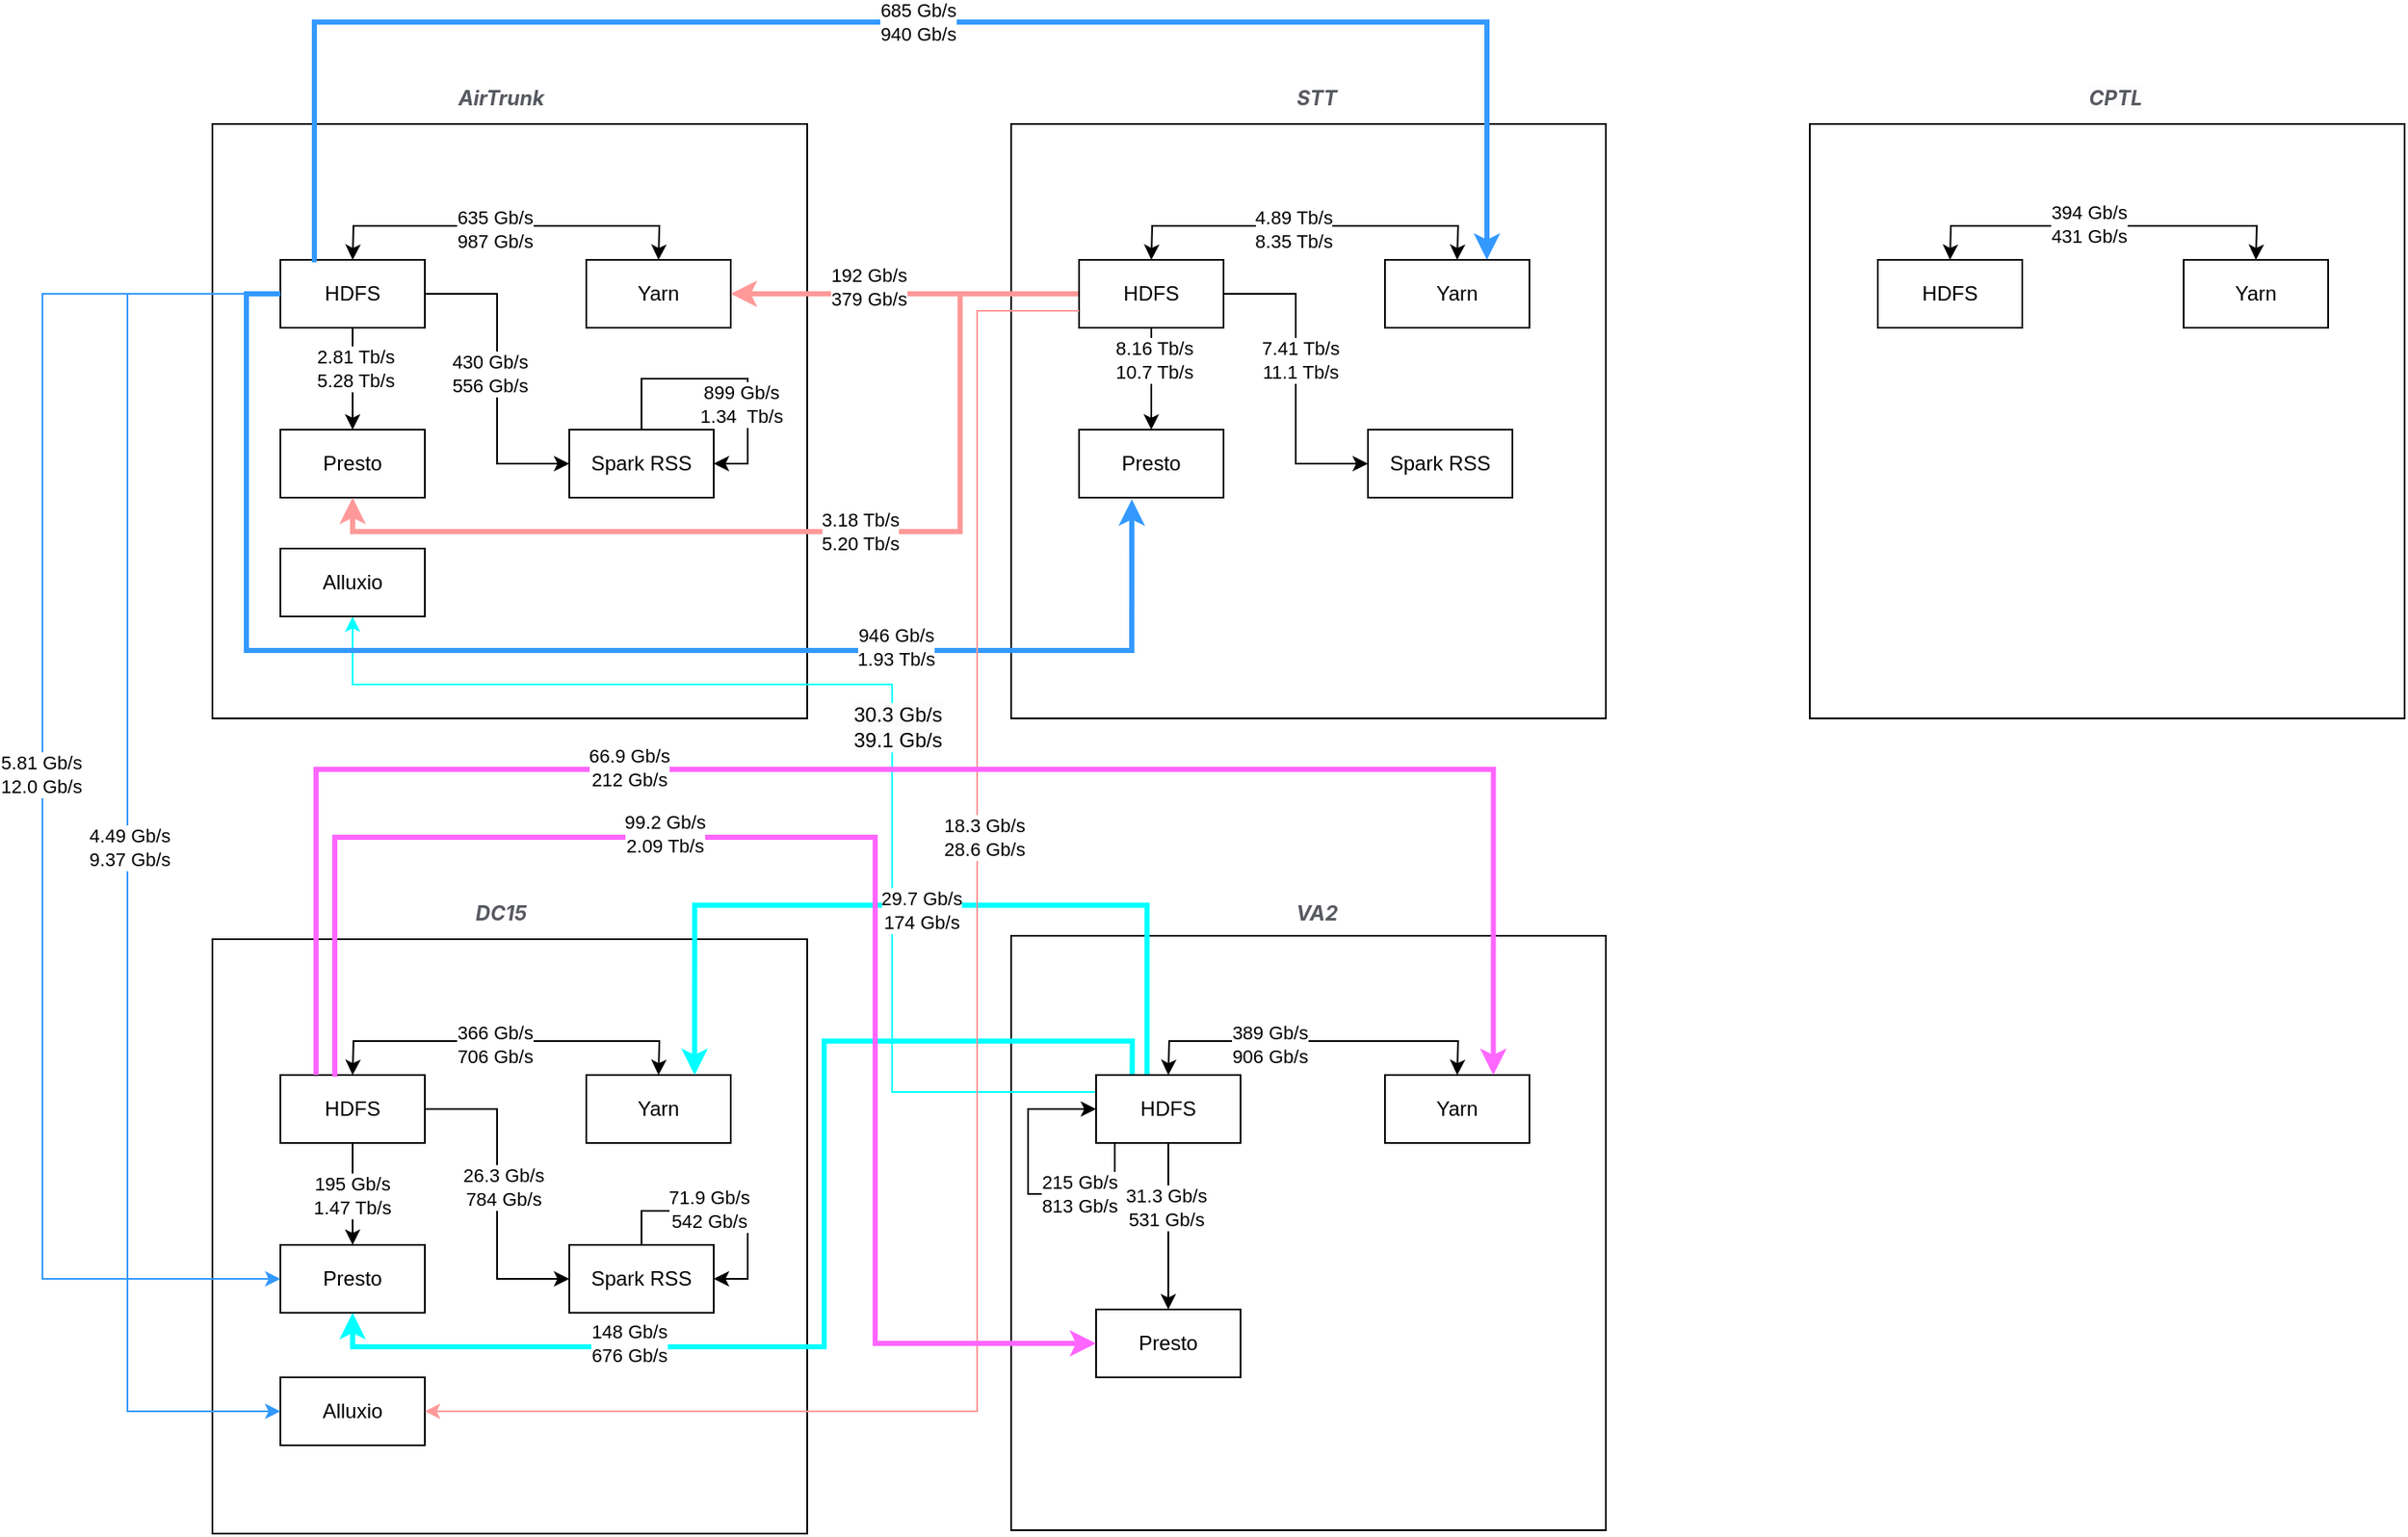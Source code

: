 <mxfile version="24.2.1" type="github">
  <diagram name="Page-1" id="pkXkTNTMqStKs_4qCl2K">
    <mxGraphModel dx="1434" dy="820" grid="1" gridSize="11" guides="1" tooltips="1" connect="1" arrows="1" fold="1" page="1" pageScale="1" pageWidth="1200" pageHeight="1600" math="0" shadow="0">
      <root>
        <mxCell id="0" />
        <mxCell id="1" parent="0" />
        <mxCell id="XeL5gI020Hx5KGhDH3ia-1" value="" style="whiteSpace=wrap;html=1;aspect=fixed;" vertex="1" parent="1">
          <mxGeometry x="280" y="110" width="350" height="350" as="geometry" />
        </mxCell>
        <mxCell id="XeL5gI020Hx5KGhDH3ia-2" value="&lt;span style=&quot;color: rgb(87, 89, 97); font-family: -apple-system, &amp;quot;system-ui&amp;quot;, &amp;quot;PingFang SC&amp;quot;, &amp;quot;Microsoft YaHei&amp;quot;, &amp;quot;Helvetica Neue&amp;quot;, Arial; text-align: left; background-color: rgb(255, 255, 255);&quot;&gt;&lt;i&gt;&lt;b&gt;AirTrunk&lt;/b&gt;&lt;/i&gt;&lt;/span&gt;" style="text;strokeColor=none;align=center;fillColor=none;html=1;verticalAlign=middle;whiteSpace=wrap;rounded=0;" vertex="1" parent="1">
          <mxGeometry x="420" y="80" width="60" height="30" as="geometry" />
        </mxCell>
        <mxCell id="XeL5gI020Hx5KGhDH3ia-23" value="" style="edgeStyle=orthogonalEdgeStyle;rounded=0;orthogonalLoop=1;jettySize=auto;html=1;" edge="1" parent="1" source="XeL5gI020Hx5KGhDH3ia-3" target="XeL5gI020Hx5KGhDH3ia-7">
          <mxGeometry relative="1" as="geometry" />
        </mxCell>
        <mxCell id="XeL5gI020Hx5KGhDH3ia-24" value="2.81 Tb/s&lt;div&gt;5.28 Tb/s&lt;/div&gt;" style="edgeLabel;html=1;align=center;verticalAlign=middle;resizable=0;points=[];" vertex="1" connectable="0" parent="XeL5gI020Hx5KGhDH3ia-23">
          <mxGeometry x="-0.2" y="1" relative="1" as="geometry">
            <mxPoint as="offset" />
          </mxGeometry>
        </mxCell>
        <mxCell id="XeL5gI020Hx5KGhDH3ia-34" style="edgeStyle=orthogonalEdgeStyle;rounded=0;orthogonalLoop=1;jettySize=auto;html=1;entryX=0;entryY=0.5;entryDx=0;entryDy=0;" edge="1" parent="1" source="XeL5gI020Hx5KGhDH3ia-3" target="XeL5gI020Hx5KGhDH3ia-25">
          <mxGeometry relative="1" as="geometry" />
        </mxCell>
        <mxCell id="XeL5gI020Hx5KGhDH3ia-35" value="430 Gb/s&lt;div&gt;556 Gb/s&lt;/div&gt;" style="edgeLabel;html=1;align=center;verticalAlign=middle;resizable=0;points=[];" vertex="1" connectable="0" parent="XeL5gI020Hx5KGhDH3ia-34">
          <mxGeometry x="-0.04" y="-5" relative="1" as="geometry">
            <mxPoint as="offset" />
          </mxGeometry>
        </mxCell>
        <mxCell id="XeL5gI020Hx5KGhDH3ia-3" value="HDFS" style="rounded=0;whiteSpace=wrap;html=1;" vertex="1" parent="1">
          <mxGeometry x="320" y="190" width="85" height="40" as="geometry" />
        </mxCell>
        <mxCell id="XeL5gI020Hx5KGhDH3ia-4" value="Yarn" style="rounded=0;whiteSpace=wrap;html=1;" vertex="1" parent="1">
          <mxGeometry x="500" y="190" width="85" height="40" as="geometry" />
        </mxCell>
        <mxCell id="XeL5gI020Hx5KGhDH3ia-7" value="Presto" style="rounded=0;whiteSpace=wrap;html=1;" vertex="1" parent="1">
          <mxGeometry x="320" y="290" width="85" height="40" as="geometry" />
        </mxCell>
        <mxCell id="XeL5gI020Hx5KGhDH3ia-32" value="" style="edgeStyle=orthogonalEdgeStyle;rounded=0;orthogonalLoop=1;jettySize=auto;html=1;entryX=1;entryY=0.5;entryDx=0;entryDy=0;" edge="1" parent="1" source="XeL5gI020Hx5KGhDH3ia-25" target="XeL5gI020Hx5KGhDH3ia-25">
          <mxGeometry relative="1" as="geometry">
            <Array as="points">
              <mxPoint x="533" y="260" />
              <mxPoint x="595" y="260" />
              <mxPoint x="595" y="310" />
            </Array>
          </mxGeometry>
        </mxCell>
        <mxCell id="XeL5gI020Hx5KGhDH3ia-33" value="899 Gb/s&lt;div&gt;1.34&amp;nbsp; Tb/s&lt;/div&gt;" style="edgeLabel;html=1;align=center;verticalAlign=middle;resizable=0;points=[];" vertex="1" connectable="0" parent="XeL5gI020Hx5KGhDH3ia-32">
          <mxGeometry x="0.439" y="-4" relative="1" as="geometry">
            <mxPoint y="-10" as="offset" />
          </mxGeometry>
        </mxCell>
        <mxCell id="XeL5gI020Hx5KGhDH3ia-25" value="Spark RSS" style="rounded=0;whiteSpace=wrap;html=1;" vertex="1" parent="1">
          <mxGeometry x="490" y="290" width="85" height="40" as="geometry" />
        </mxCell>
        <mxCell id="XeL5gI020Hx5KGhDH3ia-50" value="" style="endArrow=classic;startArrow=classic;html=1;rounded=0;exitX=0.5;exitY=0;exitDx=0;exitDy=0;entryX=0.5;entryY=0;entryDx=0;entryDy=0;" edge="1" parent="1" source="XeL5gI020Hx5KGhDH3ia-3" target="XeL5gI020Hx5KGhDH3ia-4">
          <mxGeometry width="50" height="50" relative="1" as="geometry">
            <mxPoint x="570" y="390" as="sourcePoint" />
            <mxPoint x="620" y="340" as="targetPoint" />
            <Array as="points">
              <mxPoint x="363" y="170" />
              <mxPoint x="460" y="170" />
              <mxPoint x="543" y="170" />
            </Array>
          </mxGeometry>
        </mxCell>
        <mxCell id="XeL5gI020Hx5KGhDH3ia-51" value="635 Gb/s&lt;div&gt;987 Gb/s&lt;/div&gt;" style="edgeLabel;html=1;align=center;verticalAlign=middle;resizable=0;points=[];" vertex="1" connectable="0" parent="XeL5gI020Hx5KGhDH3ia-50">
          <mxGeometry x="-0.064" y="-2" relative="1" as="geometry">
            <mxPoint as="offset" />
          </mxGeometry>
        </mxCell>
        <mxCell id="XeL5gI020Hx5KGhDH3ia-53" value="" style="whiteSpace=wrap;html=1;aspect=fixed;" vertex="1" parent="1">
          <mxGeometry x="750" y="110" width="350" height="350" as="geometry" />
        </mxCell>
        <mxCell id="XeL5gI020Hx5KGhDH3ia-54" value="" style="edgeStyle=orthogonalEdgeStyle;rounded=0;orthogonalLoop=1;jettySize=auto;html=1;" edge="1" source="XeL5gI020Hx5KGhDH3ia-58" target="XeL5gI020Hx5KGhDH3ia-60" parent="1">
          <mxGeometry relative="1" as="geometry" />
        </mxCell>
        <mxCell id="XeL5gI020Hx5KGhDH3ia-69" value="8.16 Tb/s&lt;div&gt;10.7 Tb/s&lt;/div&gt;" style="edgeLabel;html=1;align=center;verticalAlign=middle;resizable=0;points=[];" vertex="1" connectable="0" parent="XeL5gI020Hx5KGhDH3ia-54">
          <mxGeometry x="-0.367" y="1" relative="1" as="geometry">
            <mxPoint as="offset" />
          </mxGeometry>
        </mxCell>
        <mxCell id="XeL5gI020Hx5KGhDH3ia-56" style="edgeStyle=orthogonalEdgeStyle;rounded=0;orthogonalLoop=1;jettySize=auto;html=1;entryX=0;entryY=0.5;entryDx=0;entryDy=0;" edge="1" source="XeL5gI020Hx5KGhDH3ia-58" target="XeL5gI020Hx5KGhDH3ia-63" parent="1">
          <mxGeometry relative="1" as="geometry" />
        </mxCell>
        <mxCell id="XeL5gI020Hx5KGhDH3ia-72" value="7.41 Tb/s&lt;div&gt;11.1 Tb/s&lt;/div&gt;" style="edgeLabel;html=1;align=center;verticalAlign=middle;resizable=0;points=[];" vertex="1" connectable="0" parent="XeL5gI020Hx5KGhDH3ia-56">
          <mxGeometry x="-0.119" y="2" relative="1" as="geometry">
            <mxPoint as="offset" />
          </mxGeometry>
        </mxCell>
        <mxCell id="XeL5gI020Hx5KGhDH3ia-152" style="edgeStyle=orthogonalEdgeStyle;rounded=0;orthogonalLoop=1;jettySize=auto;html=1;entryX=0.5;entryY=1;entryDx=0;entryDy=0;strokeColor=#FF9999;strokeWidth=3;" edge="1" parent="1" source="XeL5gI020Hx5KGhDH3ia-58" target="XeL5gI020Hx5KGhDH3ia-7">
          <mxGeometry relative="1" as="geometry">
            <Array as="points">
              <mxPoint x="720" y="210" />
              <mxPoint x="720" y="350" />
              <mxPoint x="363" y="350" />
            </Array>
          </mxGeometry>
        </mxCell>
        <mxCell id="XeL5gI020Hx5KGhDH3ia-153" value="3.18 Tb/s&lt;div&gt;5.20 Tb/s&lt;/div&gt;" style="edgeLabel;html=1;align=center;verticalAlign=middle;resizable=0;points=[];" vertex="1" connectable="0" parent="XeL5gI020Hx5KGhDH3ia-152">
          <mxGeometry x="-0.084" relative="1" as="geometry">
            <mxPoint as="offset" />
          </mxGeometry>
        </mxCell>
        <mxCell id="XeL5gI020Hx5KGhDH3ia-159" style="edgeStyle=orthogonalEdgeStyle;rounded=0;orthogonalLoop=1;jettySize=auto;html=1;strokeColor=#FF9999;strokeWidth=3;" edge="1" parent="1" source="XeL5gI020Hx5KGhDH3ia-58" target="XeL5gI020Hx5KGhDH3ia-4">
          <mxGeometry relative="1" as="geometry" />
        </mxCell>
        <mxCell id="XeL5gI020Hx5KGhDH3ia-160" value="192 Gb/s&lt;div&gt;379 Gb/s&lt;/div&gt;" style="edgeLabel;html=1;align=center;verticalAlign=middle;resizable=0;points=[];" vertex="1" connectable="0" parent="XeL5gI020Hx5KGhDH3ia-159">
          <mxGeometry x="0.21" y="-4" relative="1" as="geometry">
            <mxPoint as="offset" />
          </mxGeometry>
        </mxCell>
        <mxCell id="XeL5gI020Hx5KGhDH3ia-58" value="HDFS" style="rounded=0;whiteSpace=wrap;html=1;" vertex="1" parent="1">
          <mxGeometry x="790" y="190" width="85" height="40" as="geometry" />
        </mxCell>
        <mxCell id="XeL5gI020Hx5KGhDH3ia-59" value="Yarn" style="rounded=0;whiteSpace=wrap;html=1;" vertex="1" parent="1">
          <mxGeometry x="970" y="190" width="85" height="40" as="geometry" />
        </mxCell>
        <mxCell id="XeL5gI020Hx5KGhDH3ia-60" value="Presto" style="rounded=0;whiteSpace=wrap;html=1;" vertex="1" parent="1">
          <mxGeometry x="790" y="290" width="85" height="40" as="geometry" />
        </mxCell>
        <mxCell id="XeL5gI020Hx5KGhDH3ia-63" value="Spark RSS" style="rounded=0;whiteSpace=wrap;html=1;" vertex="1" parent="1">
          <mxGeometry x="960" y="290" width="85" height="40" as="geometry" />
        </mxCell>
        <mxCell id="XeL5gI020Hx5KGhDH3ia-64" value="" style="endArrow=classic;startArrow=classic;html=1;rounded=0;exitX=0.5;exitY=0;exitDx=0;exitDy=0;entryX=0.5;entryY=0;entryDx=0;entryDy=0;" edge="1" source="XeL5gI020Hx5KGhDH3ia-58" target="XeL5gI020Hx5KGhDH3ia-59" parent="1">
          <mxGeometry width="50" height="50" relative="1" as="geometry">
            <mxPoint x="1040" y="390" as="sourcePoint" />
            <mxPoint x="1090" y="340" as="targetPoint" />
            <Array as="points">
              <mxPoint x="833" y="170" />
              <mxPoint x="930" y="170" />
              <mxPoint x="1013" y="170" />
            </Array>
          </mxGeometry>
        </mxCell>
        <mxCell id="XeL5gI020Hx5KGhDH3ia-65" value="&lt;div&gt;4.89 Tb/s&lt;/div&gt;&lt;div&gt;8.35 Tb/s&lt;/div&gt;" style="edgeLabel;html=1;align=center;verticalAlign=middle;resizable=0;points=[];" vertex="1" connectable="0" parent="XeL5gI020Hx5KGhDH3ia-64">
          <mxGeometry x="-0.064" y="-2" relative="1" as="geometry">
            <mxPoint as="offset" />
          </mxGeometry>
        </mxCell>
        <mxCell id="XeL5gI020Hx5KGhDH3ia-68" value="&lt;div style=&quot;text-align: left;&quot;&gt;&lt;font face=&quot;-apple-system, system-ui, PingFang SC, Microsoft YaHei, Helvetica Neue, Arial&quot; color=&quot;#575961&quot;&gt;&lt;span style=&quot;background-color: rgb(255, 255, 255);&quot;&gt;&lt;i&gt;&lt;b&gt;STT&lt;/b&gt;&lt;/i&gt;&lt;/span&gt;&lt;/font&gt;&lt;/div&gt;" style="text;strokeColor=none;align=center;fillColor=none;html=1;verticalAlign=middle;whiteSpace=wrap;rounded=0;" vertex="1" parent="1">
          <mxGeometry x="900" y="80" width="60" height="30" as="geometry" />
        </mxCell>
        <mxCell id="XeL5gI020Hx5KGhDH3ia-75" value="" style="whiteSpace=wrap;html=1;aspect=fixed;" vertex="1" parent="1">
          <mxGeometry x="280" y="590" width="350" height="350" as="geometry" />
        </mxCell>
        <mxCell id="XeL5gI020Hx5KGhDH3ia-76" value="&lt;div style=&quot;text-align: left;&quot;&gt;&lt;font face=&quot;-apple-system, system-ui, PingFang SC, Microsoft YaHei, Helvetica Neue, Arial&quot; color=&quot;#575961&quot;&gt;&lt;span style=&quot;background-color: rgb(255, 255, 255);&quot;&gt;&lt;i&gt;&lt;b&gt;DC15&lt;/b&gt;&lt;/i&gt;&lt;/span&gt;&lt;/font&gt;&lt;/div&gt;" style="text;strokeColor=none;align=center;fillColor=none;html=1;verticalAlign=middle;whiteSpace=wrap;rounded=0;" vertex="1" parent="1">
          <mxGeometry x="420" y="560" width="60" height="30" as="geometry" />
        </mxCell>
        <mxCell id="XeL5gI020Hx5KGhDH3ia-77" value="" style="edgeStyle=orthogonalEdgeStyle;rounded=0;orthogonalLoop=1;jettySize=auto;html=1;" edge="1" source="XeL5gI020Hx5KGhDH3ia-81" target="XeL5gI020Hx5KGhDH3ia-83" parent="1">
          <mxGeometry relative="1" as="geometry" />
        </mxCell>
        <mxCell id="XeL5gI020Hx5KGhDH3ia-103" value="195 Gb/s&lt;div&gt;1.47 Tb/s&lt;/div&gt;" style="edgeLabel;html=1;align=center;verticalAlign=middle;resizable=0;points=[];" vertex="1" connectable="0" parent="XeL5gI020Hx5KGhDH3ia-77">
          <mxGeometry x="0.033" y="-1" relative="1" as="geometry">
            <mxPoint as="offset" />
          </mxGeometry>
        </mxCell>
        <mxCell id="XeL5gI020Hx5KGhDH3ia-79" style="edgeStyle=orthogonalEdgeStyle;rounded=0;orthogonalLoop=1;jettySize=auto;html=1;entryX=0;entryY=0.5;entryDx=0;entryDy=0;" edge="1" source="XeL5gI020Hx5KGhDH3ia-81" target="XeL5gI020Hx5KGhDH3ia-86" parent="1">
          <mxGeometry relative="1" as="geometry" />
        </mxCell>
        <mxCell id="XeL5gI020Hx5KGhDH3ia-104" value="26.3 Gb/s&lt;div&gt;784 Gb/s&lt;/div&gt;" style="edgeLabel;html=1;align=center;verticalAlign=middle;resizable=0;points=[];" vertex="1" connectable="0" parent="XeL5gI020Hx5KGhDH3ia-79">
          <mxGeometry x="-0.043" y="3" relative="1" as="geometry">
            <mxPoint as="offset" />
          </mxGeometry>
        </mxCell>
        <mxCell id="XeL5gI020Hx5KGhDH3ia-81" value="HDFS" style="rounded=0;whiteSpace=wrap;html=1;" vertex="1" parent="1">
          <mxGeometry x="320" y="670" width="85" height="40" as="geometry" />
        </mxCell>
        <mxCell id="XeL5gI020Hx5KGhDH3ia-82" value="Yarn" style="rounded=0;whiteSpace=wrap;html=1;" vertex="1" parent="1">
          <mxGeometry x="500" y="670" width="85" height="40" as="geometry" />
        </mxCell>
        <mxCell id="XeL5gI020Hx5KGhDH3ia-83" value="Presto" style="rounded=0;whiteSpace=wrap;html=1;" vertex="1" parent="1">
          <mxGeometry x="320" y="770" width="85" height="40" as="geometry" />
        </mxCell>
        <mxCell id="XeL5gI020Hx5KGhDH3ia-84" value="" style="edgeStyle=orthogonalEdgeStyle;rounded=0;orthogonalLoop=1;jettySize=auto;html=1;entryX=1;entryY=0.5;entryDx=0;entryDy=0;" edge="1" source="XeL5gI020Hx5KGhDH3ia-86" target="XeL5gI020Hx5KGhDH3ia-86" parent="1">
          <mxGeometry relative="1" as="geometry" />
        </mxCell>
        <mxCell id="XeL5gI020Hx5KGhDH3ia-105" value="71.9 Gb/s&lt;div&gt;542 Gb/s&lt;/div&gt;" style="edgeLabel;html=1;align=center;verticalAlign=middle;resizable=0;points=[];" vertex="1" connectable="0" parent="XeL5gI020Hx5KGhDH3ia-84">
          <mxGeometry x="-0.165" y="1" relative="1" as="geometry">
            <mxPoint as="offset" />
          </mxGeometry>
        </mxCell>
        <mxCell id="XeL5gI020Hx5KGhDH3ia-86" value="Spark RSS" style="rounded=0;whiteSpace=wrap;html=1;" vertex="1" parent="1">
          <mxGeometry x="490" y="770" width="85" height="40" as="geometry" />
        </mxCell>
        <mxCell id="XeL5gI020Hx5KGhDH3ia-87" value="" style="endArrow=classic;startArrow=classic;html=1;rounded=0;exitX=0.5;exitY=0;exitDx=0;exitDy=0;entryX=0.5;entryY=0;entryDx=0;entryDy=0;" edge="1" source="XeL5gI020Hx5KGhDH3ia-81" target="XeL5gI020Hx5KGhDH3ia-82" parent="1">
          <mxGeometry width="50" height="50" relative="1" as="geometry">
            <mxPoint x="570" y="870" as="sourcePoint" />
            <mxPoint x="620" y="820" as="targetPoint" />
            <Array as="points">
              <mxPoint x="363" y="650" />
              <mxPoint x="460" y="650" />
              <mxPoint x="543" y="650" />
            </Array>
          </mxGeometry>
        </mxCell>
        <mxCell id="XeL5gI020Hx5KGhDH3ia-88" value="366 Gb/s&lt;div&gt;706 Gb/s&lt;/div&gt;" style="edgeLabel;html=1;align=center;verticalAlign=middle;resizable=0;points=[];" vertex="1" connectable="0" parent="XeL5gI020Hx5KGhDH3ia-87">
          <mxGeometry x="-0.064" y="-2" relative="1" as="geometry">
            <mxPoint as="offset" />
          </mxGeometry>
        </mxCell>
        <mxCell id="XeL5gI020Hx5KGhDH3ia-89" value="" style="whiteSpace=wrap;html=1;aspect=fixed;" vertex="1" parent="1">
          <mxGeometry x="750" y="588" width="350" height="350" as="geometry" />
        </mxCell>
        <mxCell id="XeL5gI020Hx5KGhDH3ia-90" value="" style="edgeStyle=orthogonalEdgeStyle;rounded=0;orthogonalLoop=1;jettySize=auto;html=1;" edge="1" source="XeL5gI020Hx5KGhDH3ia-94" target="XeL5gI020Hx5KGhDH3ia-96" parent="1">
          <mxGeometry relative="1" as="geometry" />
        </mxCell>
        <mxCell id="XeL5gI020Hx5KGhDH3ia-129" value="31.3 Gb/s&lt;div&gt;531 Gb/s&lt;/div&gt;" style="edgeLabel;html=1;align=center;verticalAlign=middle;resizable=0;points=[];" vertex="1" connectable="0" parent="XeL5gI020Hx5KGhDH3ia-90">
          <mxGeometry x="-0.233" y="-2" relative="1" as="geometry">
            <mxPoint as="offset" />
          </mxGeometry>
        </mxCell>
        <mxCell id="XeL5gI020Hx5KGhDH3ia-168" style="edgeStyle=orthogonalEdgeStyle;rounded=0;orthogonalLoop=1;jettySize=auto;html=1;entryX=0.5;entryY=1;entryDx=0;entryDy=0;exitX=0;exitY=0.25;exitDx=0;exitDy=0;strokeColor=#00FFFF;" edge="1" parent="1" source="XeL5gI020Hx5KGhDH3ia-94" target="XeL5gI020Hx5KGhDH3ia-167">
          <mxGeometry relative="1" as="geometry">
            <Array as="points">
              <mxPoint x="680" y="680" />
              <mxPoint x="680" y="440" />
              <mxPoint x="363" y="440" />
            </Array>
          </mxGeometry>
        </mxCell>
        <mxCell id="XeL5gI020Hx5KGhDH3ia-170" value="&lt;span style=&quot;font-size: 12px; background-color: rgb(251, 251, 251);&quot;&gt;30.3 Gb/s&lt;/span&gt;&lt;div style=&quot;font-size: 12px; background-color: rgb(251, 251, 251);&quot;&gt;39.1 Gb/s&lt;/div&gt;" style="edgeLabel;html=1;align=center;verticalAlign=middle;resizable=0;points=[];" vertex="1" connectable="0" parent="XeL5gI020Hx5KGhDH3ia-168">
          <mxGeometry x="-0.093" y="-3" relative="1" as="geometry">
            <mxPoint y="-10" as="offset" />
          </mxGeometry>
        </mxCell>
        <mxCell id="XeL5gI020Hx5KGhDH3ia-171" style="edgeStyle=orthogonalEdgeStyle;rounded=0;orthogonalLoop=1;jettySize=auto;html=1;entryX=0.5;entryY=1;entryDx=0;entryDy=0;exitX=0.25;exitY=0;exitDx=0;exitDy=0;strokeColor=#00FFFF;strokeWidth=3;" edge="1" parent="1" source="XeL5gI020Hx5KGhDH3ia-94" target="XeL5gI020Hx5KGhDH3ia-83">
          <mxGeometry relative="1" as="geometry">
            <Array as="points">
              <mxPoint x="821" y="650" />
              <mxPoint x="640" y="650" />
              <mxPoint x="640" y="830" />
              <mxPoint x="363" y="830" />
            </Array>
          </mxGeometry>
        </mxCell>
        <mxCell id="XeL5gI020Hx5KGhDH3ia-172" value="148 Gb/s&lt;div&gt;676 Gb/s&lt;/div&gt;" style="edgeLabel;html=1;align=center;verticalAlign=middle;resizable=0;points=[];" vertex="1" connectable="0" parent="XeL5gI020Hx5KGhDH3ia-171">
          <mxGeometry x="0.465" y="-2" relative="1" as="geometry">
            <mxPoint as="offset" />
          </mxGeometry>
        </mxCell>
        <mxCell id="XeL5gI020Hx5KGhDH3ia-175" style="edgeStyle=orthogonalEdgeStyle;rounded=0;orthogonalLoop=1;jettySize=auto;html=1;entryX=0.75;entryY=0;entryDx=0;entryDy=0;strokeColor=#00FFFF;strokeWidth=3;" edge="1" parent="1" source="XeL5gI020Hx5KGhDH3ia-94" target="XeL5gI020Hx5KGhDH3ia-82">
          <mxGeometry relative="1" as="geometry">
            <Array as="points">
              <mxPoint x="830" y="570" />
              <mxPoint x="564" y="570" />
            </Array>
          </mxGeometry>
        </mxCell>
        <mxCell id="XeL5gI020Hx5KGhDH3ia-176" value="29.7 Gb/s&lt;div&gt;174 Gb/s&lt;/div&gt;" style="edgeLabel;html=1;align=center;verticalAlign=middle;resizable=0;points=[];" vertex="1" connectable="0" parent="XeL5gI020Hx5KGhDH3ia-175">
          <mxGeometry x="-0.0" y="3" relative="1" as="geometry">
            <mxPoint as="offset" />
          </mxGeometry>
        </mxCell>
        <mxCell id="XeL5gI020Hx5KGhDH3ia-94" value="HDFS" style="rounded=0;whiteSpace=wrap;html=1;" vertex="1" parent="1">
          <mxGeometry x="800" y="670" width="85" height="40" as="geometry" />
        </mxCell>
        <mxCell id="XeL5gI020Hx5KGhDH3ia-95" value="Yarn" style="rounded=0;whiteSpace=wrap;html=1;" vertex="1" parent="1">
          <mxGeometry x="970" y="670" width="85" height="40" as="geometry" />
        </mxCell>
        <mxCell id="XeL5gI020Hx5KGhDH3ia-96" value="Presto" style="rounded=0;whiteSpace=wrap;html=1;" vertex="1" parent="1">
          <mxGeometry x="800" y="808" width="85" height="40" as="geometry" />
        </mxCell>
        <mxCell id="XeL5gI020Hx5KGhDH3ia-100" value="" style="endArrow=classic;startArrow=classic;html=1;rounded=0;exitX=0.5;exitY=0;exitDx=0;exitDy=0;entryX=0.5;entryY=0;entryDx=0;entryDy=0;" edge="1" source="XeL5gI020Hx5KGhDH3ia-94" target="XeL5gI020Hx5KGhDH3ia-95" parent="1">
          <mxGeometry width="50" height="50" relative="1" as="geometry">
            <mxPoint x="1040" y="870" as="sourcePoint" />
            <mxPoint x="1090" y="820" as="targetPoint" />
            <Array as="points">
              <mxPoint x="843" y="650" />
              <mxPoint x="1013" y="650" />
            </Array>
          </mxGeometry>
        </mxCell>
        <mxCell id="XeL5gI020Hx5KGhDH3ia-138" value="389 Gb/s&lt;div&gt;906 Gb/s&lt;/div&gt;" style="edgeLabel;html=1;align=center;verticalAlign=middle;resizable=0;points=[];" vertex="1" connectable="0" parent="XeL5gI020Hx5KGhDH3ia-100">
          <mxGeometry x="-0.248" y="-2" relative="1" as="geometry">
            <mxPoint as="offset" />
          </mxGeometry>
        </mxCell>
        <mxCell id="XeL5gI020Hx5KGhDH3ia-102" value="&lt;div style=&quot;text-align: left;&quot;&gt;&lt;font face=&quot;-apple-system, system-ui, PingFang SC, Microsoft YaHei, Helvetica Neue, Arial&quot; color=&quot;#575961&quot;&gt;&lt;span style=&quot;background-color: rgb(255, 255, 255);&quot;&gt;&lt;b&gt;&lt;i&gt;VA2&lt;/i&gt;&lt;/b&gt;&lt;/span&gt;&lt;/font&gt;&lt;/div&gt;" style="text;strokeColor=none;align=center;fillColor=none;html=1;verticalAlign=middle;whiteSpace=wrap;rounded=0;" vertex="1" parent="1">
          <mxGeometry x="900" y="560" width="60" height="30" as="geometry" />
        </mxCell>
        <mxCell id="XeL5gI020Hx5KGhDH3ia-106" value="" style="whiteSpace=wrap;html=1;aspect=fixed;" vertex="1" parent="1">
          <mxGeometry x="1220" y="110" width="350" height="350" as="geometry" />
        </mxCell>
        <mxCell id="XeL5gI020Hx5KGhDH3ia-109" value="HDFS" style="rounded=0;whiteSpace=wrap;html=1;" vertex="1" parent="1">
          <mxGeometry x="1260" y="190" width="85" height="40" as="geometry" />
        </mxCell>
        <mxCell id="XeL5gI020Hx5KGhDH3ia-110" value="Yarn" style="rounded=0;whiteSpace=wrap;html=1;" vertex="1" parent="1">
          <mxGeometry x="1440" y="190" width="85" height="40" as="geometry" />
        </mxCell>
        <mxCell id="XeL5gI020Hx5KGhDH3ia-114" value="" style="endArrow=classic;startArrow=classic;html=1;rounded=0;exitX=0.5;exitY=0;exitDx=0;exitDy=0;entryX=0.5;entryY=0;entryDx=0;entryDy=0;" edge="1" source="XeL5gI020Hx5KGhDH3ia-109" target="XeL5gI020Hx5KGhDH3ia-110" parent="1">
          <mxGeometry width="50" height="50" relative="1" as="geometry">
            <mxPoint x="1510" y="390" as="sourcePoint" />
            <mxPoint x="1560" y="340" as="targetPoint" />
            <Array as="points">
              <mxPoint x="1303" y="170" />
              <mxPoint x="1400" y="170" />
              <mxPoint x="1483" y="170" />
            </Array>
          </mxGeometry>
        </mxCell>
        <mxCell id="XeL5gI020Hx5KGhDH3ia-139" value="394 Gb/s&lt;div&gt;431 Gb/s&lt;/div&gt;" style="edgeLabel;html=1;align=center;verticalAlign=middle;resizable=0;points=[];" vertex="1" connectable="0" parent="XeL5gI020Hx5KGhDH3ia-114">
          <mxGeometry x="-0.082" y="1" relative="1" as="geometry">
            <mxPoint as="offset" />
          </mxGeometry>
        </mxCell>
        <mxCell id="XeL5gI020Hx5KGhDH3ia-115" value="&lt;div style=&quot;text-align: left;&quot;&gt;&lt;font face=&quot;-apple-system, system-ui, PingFang SC, Microsoft YaHei, Helvetica Neue, Arial&quot; color=&quot;#575961&quot;&gt;&lt;span style=&quot;background-color: rgba(240, 241, 245, 0.24);&quot;&gt;&lt;i&gt;&lt;b&gt;CPTL&lt;/b&gt;&lt;/i&gt;&lt;/span&gt;&lt;/font&gt;&lt;/div&gt;" style="text;strokeColor=none;align=center;fillColor=none;html=1;verticalAlign=middle;whiteSpace=wrap;rounded=0;" vertex="1" parent="1">
          <mxGeometry x="1370" y="80" width="60" height="30" as="geometry" />
        </mxCell>
        <mxCell id="XeL5gI020Hx5KGhDH3ia-136" style="edgeStyle=orthogonalEdgeStyle;rounded=0;orthogonalLoop=1;jettySize=auto;html=1;entryX=0;entryY=0.5;entryDx=0;entryDy=0;exitX=0.25;exitY=1;exitDx=0;exitDy=0;" edge="1" parent="1" source="XeL5gI020Hx5KGhDH3ia-94" target="XeL5gI020Hx5KGhDH3ia-94">
          <mxGeometry relative="1" as="geometry">
            <Array as="points">
              <mxPoint x="811" y="740" />
              <mxPoint x="760" y="740" />
              <mxPoint x="760" y="690" />
            </Array>
          </mxGeometry>
        </mxCell>
        <mxCell id="XeL5gI020Hx5KGhDH3ia-137" value="215 Gb/s&lt;div&gt;813 Gb/s&lt;/div&gt;" style="edgeLabel;html=1;align=center;verticalAlign=middle;resizable=0;points=[];" vertex="1" connectable="0" parent="XeL5gI020Hx5KGhDH3ia-136">
          <mxGeometry x="-0.324" relative="1" as="geometry">
            <mxPoint as="offset" />
          </mxGeometry>
        </mxCell>
        <mxCell id="XeL5gI020Hx5KGhDH3ia-142" style="edgeStyle=orthogonalEdgeStyle;rounded=0;orthogonalLoop=1;jettySize=auto;html=1;exitX=0.25;exitY=0;exitDx=0;exitDy=0;fillColor=#00FFFF;strokeColor=#3399FF;shadow=0;strokeWidth=3;" edge="1" parent="1" source="XeL5gI020Hx5KGhDH3ia-3">
          <mxGeometry relative="1" as="geometry">
            <mxPoint x="1030" y="190" as="targetPoint" />
            <Array as="points">
              <mxPoint x="340" y="190" />
              <mxPoint x="340" y="50" />
              <mxPoint x="1030" y="50" />
            </Array>
          </mxGeometry>
        </mxCell>
        <mxCell id="XeL5gI020Hx5KGhDH3ia-144" value="685 Gb/s&lt;div&gt;940 Gb/s&lt;/div&gt;" style="edgeLabel;html=1;align=center;verticalAlign=middle;resizable=0;points=[];" vertex="1" connectable="0" parent="XeL5gI020Hx5KGhDH3ia-142">
          <mxGeometry x="0.021" relative="1" as="geometry">
            <mxPoint as="offset" />
          </mxGeometry>
        </mxCell>
        <mxCell id="XeL5gI020Hx5KGhDH3ia-145" style="edgeStyle=orthogonalEdgeStyle;rounded=0;orthogonalLoop=1;jettySize=auto;html=1;entryX=0.365;entryY=1.025;entryDx=0;entryDy=0;entryPerimeter=0;strokeColor=#3399FF;strokeWidth=3;" edge="1" parent="1" source="XeL5gI020Hx5KGhDH3ia-3" target="XeL5gI020Hx5KGhDH3ia-60">
          <mxGeometry relative="1" as="geometry">
            <Array as="points">
              <mxPoint x="300" y="210" />
              <mxPoint x="300" y="420" />
              <mxPoint x="821" y="420" />
            </Array>
          </mxGeometry>
        </mxCell>
        <mxCell id="XeL5gI020Hx5KGhDH3ia-146" value="946 Gb/s&lt;div&gt;1.93 Tb/s&lt;/div&gt;" style="edgeLabel;html=1;align=center;verticalAlign=middle;resizable=0;points=[];" vertex="1" connectable="0" parent="XeL5gI020Hx5KGhDH3ia-145">
          <mxGeometry x="0.457" y="2" relative="1" as="geometry">
            <mxPoint as="offset" />
          </mxGeometry>
        </mxCell>
        <mxCell id="XeL5gI020Hx5KGhDH3ia-147" style="edgeStyle=orthogonalEdgeStyle;rounded=0;orthogonalLoop=1;jettySize=auto;html=1;entryX=0;entryY=0.5;entryDx=0;entryDy=0;strokeColor=#3399FF;" edge="1" parent="1" source="XeL5gI020Hx5KGhDH3ia-3" target="XeL5gI020Hx5KGhDH3ia-83">
          <mxGeometry relative="1" as="geometry">
            <Array as="points">
              <mxPoint x="180" y="210" />
              <mxPoint x="180" y="790" />
            </Array>
          </mxGeometry>
        </mxCell>
        <mxCell id="XeL5gI020Hx5KGhDH3ia-148" value="5.81 Gb/s&lt;div&gt;12.0 Gb/s&lt;/div&gt;" style="edgeLabel;html=1;align=center;verticalAlign=middle;resizable=0;points=[];" vertex="1" connectable="0" parent="XeL5gI020Hx5KGhDH3ia-147">
          <mxGeometry x="-0.016" y="-1" relative="1" as="geometry">
            <mxPoint as="offset" />
          </mxGeometry>
        </mxCell>
        <mxCell id="XeL5gI020Hx5KGhDH3ia-149" value="Alluxio" style="rounded=0;whiteSpace=wrap;html=1;" vertex="1" parent="1">
          <mxGeometry x="320" y="848" width="85" height="40" as="geometry" />
        </mxCell>
        <mxCell id="XeL5gI020Hx5KGhDH3ia-150" style="edgeStyle=orthogonalEdgeStyle;rounded=0;orthogonalLoop=1;jettySize=auto;html=1;entryX=0;entryY=0.5;entryDx=0;entryDy=0;strokeColor=#3399FF;" edge="1" parent="1" source="XeL5gI020Hx5KGhDH3ia-3" target="XeL5gI020Hx5KGhDH3ia-149">
          <mxGeometry relative="1" as="geometry">
            <Array as="points">
              <mxPoint x="230" y="210" />
              <mxPoint x="230" y="868" />
            </Array>
          </mxGeometry>
        </mxCell>
        <mxCell id="XeL5gI020Hx5KGhDH3ia-151" value="4.49 Gb/s&lt;div&gt;9.37 Gb/s&lt;/div&gt;" style="edgeLabel;html=1;align=center;verticalAlign=middle;resizable=0;points=[];" vertex="1" connectable="0" parent="XeL5gI020Hx5KGhDH3ia-150">
          <mxGeometry x="-0.007" y="1" relative="1" as="geometry">
            <mxPoint as="offset" />
          </mxGeometry>
        </mxCell>
        <mxCell id="XeL5gI020Hx5KGhDH3ia-161" style="edgeStyle=orthogonalEdgeStyle;rounded=0;orthogonalLoop=1;jettySize=auto;html=1;entryX=1;entryY=0.5;entryDx=0;entryDy=0;exitX=0;exitY=0.75;exitDx=0;exitDy=0;strokeColor=#FF9999;" edge="1" parent="1" source="XeL5gI020Hx5KGhDH3ia-58" target="XeL5gI020Hx5KGhDH3ia-149">
          <mxGeometry relative="1" as="geometry">
            <Array as="points">
              <mxPoint x="730" y="220" />
              <mxPoint x="730" y="868" />
            </Array>
          </mxGeometry>
        </mxCell>
        <mxCell id="XeL5gI020Hx5KGhDH3ia-162" value="18.3 Gb/s&lt;div&gt;28.6 Gb/s&lt;/div&gt;" style="edgeLabel;html=1;align=center;verticalAlign=middle;resizable=0;points=[];" vertex="1" connectable="0" parent="XeL5gI020Hx5KGhDH3ia-161">
          <mxGeometry x="-0.09" y="4" relative="1" as="geometry">
            <mxPoint y="-100" as="offset" />
          </mxGeometry>
        </mxCell>
        <mxCell id="XeL5gI020Hx5KGhDH3ia-165" style="edgeStyle=orthogonalEdgeStyle;rounded=0;orthogonalLoop=1;jettySize=auto;html=1;entryX=0.75;entryY=0;entryDx=0;entryDy=0;strokeColor=#FF66FF;strokeWidth=3;" edge="1" parent="1" source="XeL5gI020Hx5KGhDH3ia-81" target="XeL5gI020Hx5KGhDH3ia-95">
          <mxGeometry relative="1" as="geometry">
            <Array as="points">
              <mxPoint x="341" y="490" />
              <mxPoint x="1034" y="490" />
            </Array>
          </mxGeometry>
        </mxCell>
        <mxCell id="XeL5gI020Hx5KGhDH3ia-166" value="66.9 Gb/s&lt;div&gt;212 Gb/s&lt;/div&gt;" style="edgeLabel;html=1;align=center;verticalAlign=middle;resizable=0;points=[];" vertex="1" connectable="0" parent="XeL5gI020Hx5KGhDH3ia-165">
          <mxGeometry x="-0.309" y="1" relative="1" as="geometry">
            <mxPoint as="offset" />
          </mxGeometry>
        </mxCell>
        <mxCell id="XeL5gI020Hx5KGhDH3ia-167" value="Alluxio" style="rounded=0;whiteSpace=wrap;html=1;" vertex="1" parent="1">
          <mxGeometry x="320" y="360" width="85" height="40" as="geometry" />
        </mxCell>
        <mxCell id="XeL5gI020Hx5KGhDH3ia-163" style="edgeStyle=orthogonalEdgeStyle;rounded=0;orthogonalLoop=1;jettySize=auto;html=1;entryX=0;entryY=0.5;entryDx=0;entryDy=0;strokeColor=#FF66FF;strokeWidth=3;" edge="1" parent="1" target="XeL5gI020Hx5KGhDH3ia-96">
          <mxGeometry relative="1" as="geometry">
            <mxPoint x="352" y="671" as="sourcePoint" />
            <Array as="points">
              <mxPoint x="352" y="670" />
              <mxPoint x="352" y="530" />
              <mxPoint x="670" y="530" />
              <mxPoint x="670" y="828" />
            </Array>
          </mxGeometry>
        </mxCell>
        <mxCell id="XeL5gI020Hx5KGhDH3ia-164" value="99.2 Gb/s&lt;div&gt;2.09 Tb/s&lt;/div&gt;" style="edgeLabel;html=1;align=center;verticalAlign=middle;resizable=0;points=[];" vertex="1" connectable="0" parent="XeL5gI020Hx5KGhDH3ia-163">
          <mxGeometry x="-0.247" y="2" relative="1" as="geometry">
            <mxPoint x="1" as="offset" />
          </mxGeometry>
        </mxCell>
      </root>
    </mxGraphModel>
  </diagram>
</mxfile>
